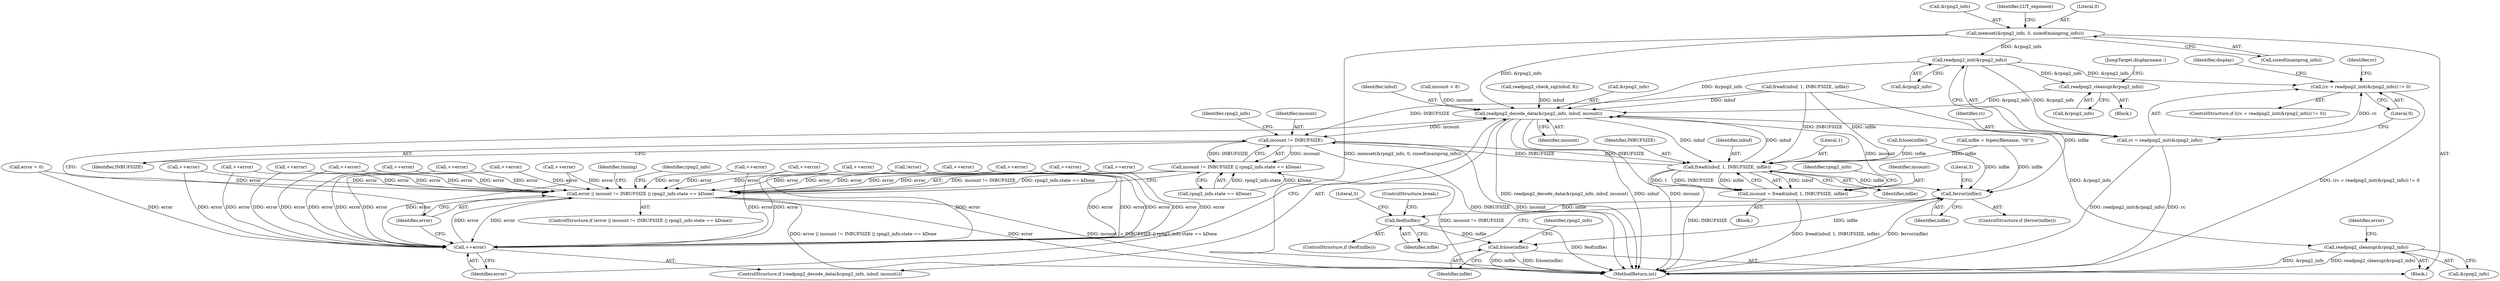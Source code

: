 digraph "0_Android_9d4853418ab2f754c2b63e091c29c5529b8b86ca_8@API" {
"1000196" [label="(Call,memset(&rpng2_info, 0, sizeof(mainprog_info)))"];
"1000581" [label="(Call,readpng2_init(&rpng2_info))"];
"1000578" [label="(Call,(rc = readpng2_init(&rpng2_info)) != 0)"];
"1000579" [label="(Call,rc = readpng2_init(&rpng2_info))"];
"1000607" [label="(Call,readpng2_cleanup(&rpng2_info))"];
"1000724" [label="(Call,readpng2_decode_data(&rpng2_info, inbuf, incount))"];
"1000735" [label="(Call,incount != INBUFSIZE)"];
"1000734" [label="(Call,incount != INBUFSIZE || rpng2_info.state == kDone)"];
"1000732" [label="(Call,error || incount != INBUFSIZE || rpng2_info.state == kDone)"];
"1000729" [label="(Call,++error)"];
"1000774" [label="(Call,fread(inbuf, 1, INBUFSIZE, infile))"];
"1000753" [label="(Call,ferror(infile))"];
"1000760" [label="(Call,feof(infile))"];
"1000779" [label="(Call,fclose(infile))"];
"1000772" [label="(Call,incount = fread(inbuf, 1, INBUFSIZE, infile))"];
"1000781" [label="(Call,readpng2_cleanup(&rpng2_info))"];
"1000197" [label="(Call,&rpng2_info)"];
"1000730" [label="(Identifier,error)"];
"1000781" [label="(Call,readpng2_cleanup(&rpng2_info))"];
"1000783" [label="(Identifier,rpng2_info)"];
"1000581" [label="(Call,readpng2_init(&rpng2_info))"];
"1000273" [label="(Call,++error)"];
"1000203" [label="(Identifier,LUT_exponent)"];
"1000769" [label="(Identifier,timing)"];
"1000772" [label="(Call,incount = fread(inbuf, 1, INBUFSIZE, infile))"];
"1000498" [label="(Call,++error)"];
"1000559" [label="(Call,fread(inbuf, 1, INBUFSIZE, infile))"];
"1000495" [label="(Call,++error)"];
"1000773" [label="(Identifier,incount)"];
"1000760" [label="(Call,feof(infile))"];
"1000779" [label="(Call,fclose(infile))"];
"1000759" [label="(ControlStructure,if (feof(infile)))"];
"1000735" [label="(Call,incount != INBUFSIZE)"];
"1000753" [label="(Call,ferror(infile))"];
"1000774" [label="(Call,fread(inbuf, 1, INBUFSIZE, infile))"];
"1000595" [label="(Call,++error)"];
"1000723" [label="(ControlStructure,if (readpng2_decode_data(&rpng2_info, inbuf, incount)))"];
"1000236" [label="(Call,!error)"];
"1000776" [label="(Literal,1)"];
"1000611" [label="(Call,++error)"];
"1000306" [label="(Call,++error)"];
"1000600" [label="(Identifier,display)"];
"1000734" [label="(Call,incount != INBUFSIZE || rpng2_info.state == kDone)"];
"1000767" [label="(ControlStructure,break;)"];
"1000722" [label="(Block,)"];
"1000553" [label="(Call,++error)"];
"1000782" [label="(Call,&rpng2_info)"];
"1000503" [label="(Call,++error)"];
"1000584" [label="(Literal,0)"];
"1000580" [label="(Identifier,rc)"];
"1000158" [label="(Call,error = 0)"];
"1000390" [label="(Call,++error)"];
"1000200" [label="(Call,sizeof(mainprog_info))"];
"1000777" [label="(Identifier,INBUFSIZE)"];
"1000737" [label="(Identifier,INBUFSIZE)"];
"1001099" [label="(MethodReturn,int)"];
"1000731" [label="(ControlStructure,if (error || incount != INBUFSIZE || rpng2_info.state == kDone))"];
"1000747" [label="(Identifier,rpng2_info)"];
"1000606" [label="(Block,)"];
"1000736" [label="(Identifier,incount)"];
"1000547" [label="(Call,infile = fopen(filename, \"rb\"))"];
"1000778" [label="(Identifier,infile)"];
"1000754" [label="(Identifier,infile)"];
"1000615" [label="(Call,fclose(infile))"];
"1000610" [label="(JumpTarget,displayname :)"];
"1000738" [label="(Call,rpng2_info.state == kDone)"];
"1000757" [label="(Literal,3)"];
"1000724" [label="(Call,readpng2_decode_data(&rpng2_info, inbuf, incount))"];
"1000785" [label="(Identifier,error)"];
"1000579" [label="(Call,rc = readpng2_init(&rpng2_info))"];
"1000775" [label="(Identifier,inbuf)"];
"1000199" [label="(Literal,0)"];
"1000740" [label="(Identifier,rpng2_info)"];
"1000764" [label="(Literal,3)"];
"1000607" [label="(Call,readpng2_cleanup(&rpng2_info))"];
"1000147" [label="(Block,)"];
"1000728" [label="(Identifier,incount)"];
"1000578" [label="(Call,(rc = readpng2_init(&rpng2_info)) != 0)"];
"1000252" [label="(Call,++error)"];
"1000726" [label="(Identifier,rpng2_info)"];
"1000325" [label="(Call,++error)"];
"1000761" [label="(Identifier,infile)"];
"1000374" [label="(Call,++error)"];
"1000582" [label="(Call,&rpng2_info)"];
"1000570" [label="(Call,readpng2_check_sig(inbuf, 8))"];
"1000732" [label="(Call,error || incount != INBUFSIZE || rpng2_info.state == kDone)"];
"1000780" [label="(Identifier,infile)"];
"1000725" [label="(Call,&rpng2_info)"];
"1000587" [label="(Identifier,rc)"];
"1000574" [label="(Call,++error)"];
"1000727" [label="(Identifier,inbuf)"];
"1000566" [label="(Call,incount < 8)"];
"1000349" [label="(Call,++error)"];
"1000752" [label="(ControlStructure,if (ferror(infile)))"];
"1000290" [label="(Call,++error)"];
"1000577" [label="(ControlStructure,if ((rc = readpng2_init(&rpng2_info)) != 0))"];
"1000733" [label="(Identifier,error)"];
"1000729" [label="(Call,++error)"];
"1000608" [label="(Call,&rpng2_info)"];
"1000196" [label="(Call,memset(&rpng2_info, 0, sizeof(mainprog_info)))"];
"1000196" -> "1000147"  [label="AST: "];
"1000196" -> "1000200"  [label="CFG: "];
"1000197" -> "1000196"  [label="AST: "];
"1000199" -> "1000196"  [label="AST: "];
"1000200" -> "1000196"  [label="AST: "];
"1000203" -> "1000196"  [label="CFG: "];
"1000196" -> "1001099"  [label="DDG: memset(&rpng2_info, 0, sizeof(mainprog_info))"];
"1000196" -> "1000581"  [label="DDG: &rpng2_info"];
"1000196" -> "1000724"  [label="DDG: &rpng2_info"];
"1000581" -> "1000579"  [label="AST: "];
"1000581" -> "1000582"  [label="CFG: "];
"1000582" -> "1000581"  [label="AST: "];
"1000579" -> "1000581"  [label="CFG: "];
"1000581" -> "1000578"  [label="DDG: &rpng2_info"];
"1000581" -> "1000579"  [label="DDG: &rpng2_info"];
"1000581" -> "1000607"  [label="DDG: &rpng2_info"];
"1000581" -> "1000724"  [label="DDG: &rpng2_info"];
"1000578" -> "1000577"  [label="AST: "];
"1000578" -> "1000584"  [label="CFG: "];
"1000579" -> "1000578"  [label="AST: "];
"1000584" -> "1000578"  [label="AST: "];
"1000587" -> "1000578"  [label="CFG: "];
"1000600" -> "1000578"  [label="CFG: "];
"1000578" -> "1001099"  [label="DDG: (rc = readpng2_init(&rpng2_info)) != 0"];
"1000579" -> "1000578"  [label="DDG: rc"];
"1000580" -> "1000579"  [label="AST: "];
"1000584" -> "1000579"  [label="CFG: "];
"1000579" -> "1001099"  [label="DDG: rc"];
"1000579" -> "1001099"  [label="DDG: readpng2_init(&rpng2_info)"];
"1000607" -> "1000606"  [label="AST: "];
"1000607" -> "1000608"  [label="CFG: "];
"1000608" -> "1000607"  [label="AST: "];
"1000610" -> "1000607"  [label="CFG: "];
"1000607" -> "1000724"  [label="DDG: &rpng2_info"];
"1000724" -> "1000723"  [label="AST: "];
"1000724" -> "1000728"  [label="CFG: "];
"1000725" -> "1000724"  [label="AST: "];
"1000727" -> "1000724"  [label="AST: "];
"1000728" -> "1000724"  [label="AST: "];
"1000730" -> "1000724"  [label="CFG: "];
"1000733" -> "1000724"  [label="CFG: "];
"1000724" -> "1001099"  [label="DDG: readpng2_decode_data(&rpng2_info, inbuf, incount)"];
"1000724" -> "1001099"  [label="DDG: inbuf"];
"1000724" -> "1001099"  [label="DDG: incount"];
"1000559" -> "1000724"  [label="DDG: inbuf"];
"1000570" -> "1000724"  [label="DDG: inbuf"];
"1000774" -> "1000724"  [label="DDG: inbuf"];
"1000772" -> "1000724"  [label="DDG: incount"];
"1000566" -> "1000724"  [label="DDG: incount"];
"1000724" -> "1000735"  [label="DDG: incount"];
"1000724" -> "1000774"  [label="DDG: inbuf"];
"1000724" -> "1000781"  [label="DDG: &rpng2_info"];
"1000735" -> "1000734"  [label="AST: "];
"1000735" -> "1000737"  [label="CFG: "];
"1000736" -> "1000735"  [label="AST: "];
"1000737" -> "1000735"  [label="AST: "];
"1000740" -> "1000735"  [label="CFG: "];
"1000734" -> "1000735"  [label="CFG: "];
"1000735" -> "1001099"  [label="DDG: INBUFSIZE"];
"1000735" -> "1001099"  [label="DDG: incount"];
"1000735" -> "1000734"  [label="DDG: incount"];
"1000735" -> "1000734"  [label="DDG: INBUFSIZE"];
"1000559" -> "1000735"  [label="DDG: INBUFSIZE"];
"1000774" -> "1000735"  [label="DDG: INBUFSIZE"];
"1000735" -> "1000774"  [label="DDG: INBUFSIZE"];
"1000734" -> "1000732"  [label="AST: "];
"1000734" -> "1000738"  [label="CFG: "];
"1000738" -> "1000734"  [label="AST: "];
"1000732" -> "1000734"  [label="CFG: "];
"1000734" -> "1001099"  [label="DDG: incount != INBUFSIZE"];
"1000734" -> "1000732"  [label="DDG: incount != INBUFSIZE"];
"1000734" -> "1000732"  [label="DDG: rpng2_info.state == kDone"];
"1000738" -> "1000734"  [label="DDG: rpng2_info.state"];
"1000738" -> "1000734"  [label="DDG: kDone"];
"1000732" -> "1000731"  [label="AST: "];
"1000732" -> "1000733"  [label="CFG: "];
"1000733" -> "1000732"  [label="AST: "];
"1000747" -> "1000732"  [label="CFG: "];
"1000769" -> "1000732"  [label="CFG: "];
"1000732" -> "1001099"  [label="DDG: incount != INBUFSIZE || rpng2_info.state == kDone"];
"1000732" -> "1001099"  [label="DDG: error || incount != INBUFSIZE || rpng2_info.state == kDone"];
"1000732" -> "1001099"  [label="DDG: error"];
"1000732" -> "1000729"  [label="DDG: error"];
"1000290" -> "1000732"  [label="DDG: error"];
"1000236" -> "1000732"  [label="DDG: error"];
"1000553" -> "1000732"  [label="DDG: error"];
"1000306" -> "1000732"  [label="DDG: error"];
"1000595" -> "1000732"  [label="DDG: error"];
"1000273" -> "1000732"  [label="DDG: error"];
"1000498" -> "1000732"  [label="DDG: error"];
"1000349" -> "1000732"  [label="DDG: error"];
"1000611" -> "1000732"  [label="DDG: error"];
"1000325" -> "1000732"  [label="DDG: error"];
"1000574" -> "1000732"  [label="DDG: error"];
"1000158" -> "1000732"  [label="DDG: error"];
"1000729" -> "1000732"  [label="DDG: error"];
"1000374" -> "1000732"  [label="DDG: error"];
"1000252" -> "1000732"  [label="DDG: error"];
"1000495" -> "1000732"  [label="DDG: error"];
"1000503" -> "1000732"  [label="DDG: error"];
"1000390" -> "1000732"  [label="DDG: error"];
"1000729" -> "1000723"  [label="AST: "];
"1000729" -> "1000730"  [label="CFG: "];
"1000730" -> "1000729"  [label="AST: "];
"1000733" -> "1000729"  [label="CFG: "];
"1000290" -> "1000729"  [label="DDG: error"];
"1000374" -> "1000729"  [label="DDG: error"];
"1000236" -> "1000729"  [label="DDG: error"];
"1000553" -> "1000729"  [label="DDG: error"];
"1000306" -> "1000729"  [label="DDG: error"];
"1000595" -> "1000729"  [label="DDG: error"];
"1000273" -> "1000729"  [label="DDG: error"];
"1000498" -> "1000729"  [label="DDG: error"];
"1000349" -> "1000729"  [label="DDG: error"];
"1000611" -> "1000729"  [label="DDG: error"];
"1000325" -> "1000729"  [label="DDG: error"];
"1000574" -> "1000729"  [label="DDG: error"];
"1000158" -> "1000729"  [label="DDG: error"];
"1000252" -> "1000729"  [label="DDG: error"];
"1000495" -> "1000729"  [label="DDG: error"];
"1000503" -> "1000729"  [label="DDG: error"];
"1000390" -> "1000729"  [label="DDG: error"];
"1000774" -> "1000772"  [label="AST: "];
"1000774" -> "1000778"  [label="CFG: "];
"1000775" -> "1000774"  [label="AST: "];
"1000776" -> "1000774"  [label="AST: "];
"1000777" -> "1000774"  [label="AST: "];
"1000778" -> "1000774"  [label="AST: "];
"1000772" -> "1000774"  [label="CFG: "];
"1000774" -> "1001099"  [label="DDG: INBUFSIZE"];
"1000774" -> "1000753"  [label="DDG: infile"];
"1000774" -> "1000772"  [label="DDG: inbuf"];
"1000774" -> "1000772"  [label="DDG: 1"];
"1000774" -> "1000772"  [label="DDG: INBUFSIZE"];
"1000774" -> "1000772"  [label="DDG: infile"];
"1000559" -> "1000774"  [label="DDG: INBUFSIZE"];
"1000559" -> "1000774"  [label="DDG: infile"];
"1000547" -> "1000774"  [label="DDG: infile"];
"1000615" -> "1000774"  [label="DDG: infile"];
"1000753" -> "1000752"  [label="AST: "];
"1000753" -> "1000754"  [label="CFG: "];
"1000754" -> "1000753"  [label="AST: "];
"1000757" -> "1000753"  [label="CFG: "];
"1000761" -> "1000753"  [label="CFG: "];
"1000753" -> "1001099"  [label="DDG: ferror(infile)"];
"1000547" -> "1000753"  [label="DDG: infile"];
"1000559" -> "1000753"  [label="DDG: infile"];
"1000615" -> "1000753"  [label="DDG: infile"];
"1000753" -> "1000760"  [label="DDG: infile"];
"1000753" -> "1000779"  [label="DDG: infile"];
"1000760" -> "1000759"  [label="AST: "];
"1000760" -> "1000761"  [label="CFG: "];
"1000761" -> "1000760"  [label="AST: "];
"1000764" -> "1000760"  [label="CFG: "];
"1000767" -> "1000760"  [label="CFG: "];
"1000760" -> "1001099"  [label="DDG: feof(infile)"];
"1000760" -> "1000779"  [label="DDG: infile"];
"1000779" -> "1000147"  [label="AST: "];
"1000779" -> "1000780"  [label="CFG: "];
"1000780" -> "1000779"  [label="AST: "];
"1000783" -> "1000779"  [label="CFG: "];
"1000779" -> "1001099"  [label="DDG: infile"];
"1000779" -> "1001099"  [label="DDG: fclose(infile)"];
"1000772" -> "1000722"  [label="AST: "];
"1000773" -> "1000772"  [label="AST: "];
"1000726" -> "1000772"  [label="CFG: "];
"1000772" -> "1001099"  [label="DDG: fread(inbuf, 1, INBUFSIZE, infile)"];
"1000781" -> "1000147"  [label="AST: "];
"1000781" -> "1000782"  [label="CFG: "];
"1000782" -> "1000781"  [label="AST: "];
"1000785" -> "1000781"  [label="CFG: "];
"1000781" -> "1001099"  [label="DDG: readpng2_cleanup(&rpng2_info)"];
"1000781" -> "1001099"  [label="DDG: &rpng2_info"];
}
